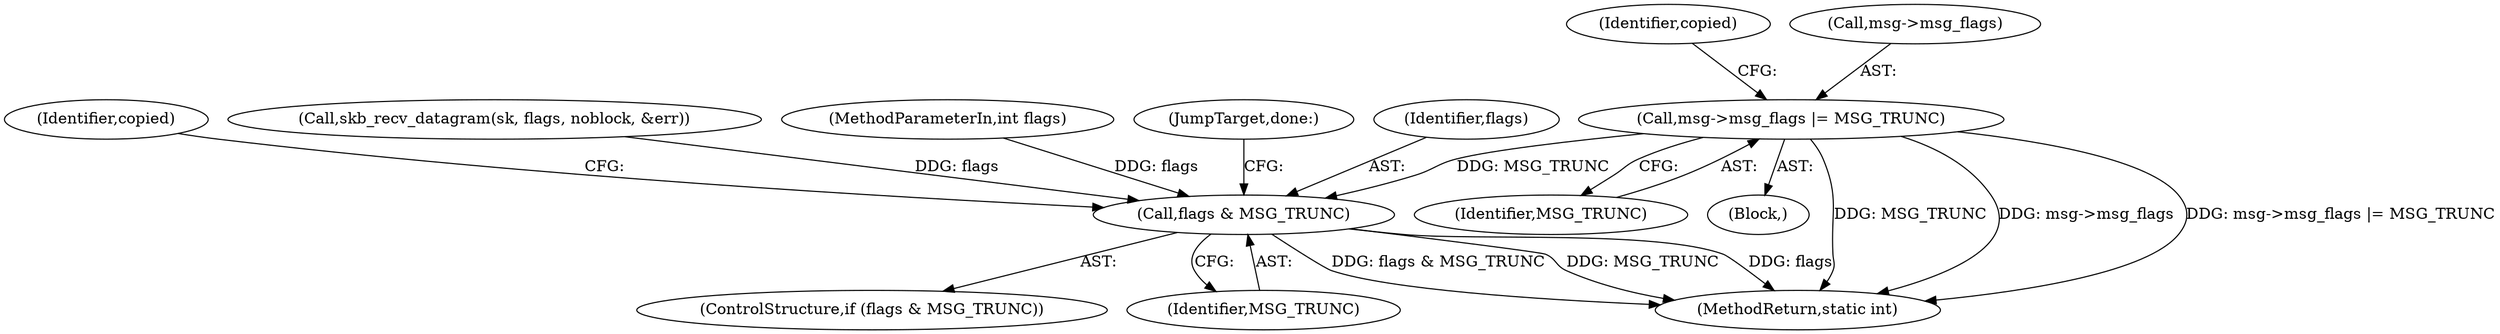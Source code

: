 digraph "0_linux_b860d3cc62877fad02863e2a08efff69a19382d2@pointer" {
"1000177" [label="(Call,msg->msg_flags |= MSG_TRUNC)"];
"1000264" [label="(Call,flags & MSG_TRUNC)"];
"1000268" [label="(Identifier,copied)"];
"1000176" [label="(Block,)"];
"1000177" [label="(Call,msg->msg_flags |= MSG_TRUNC)"];
"1000157" [label="(Call,skb_recv_datagram(sk, flags, noblock, &err))"];
"1000266" [label="(Identifier,MSG_TRUNC)"];
"1000183" [label="(Identifier,copied)"];
"1000282" [label="(MethodReturn,static int)"];
"1000263" [label="(ControlStructure,if (flags & MSG_TRUNC))"];
"1000107" [label="(MethodParameterIn,int flags)"];
"1000272" [label="(JumpTarget,done:)"];
"1000178" [label="(Call,msg->msg_flags)"];
"1000265" [label="(Identifier,flags)"];
"1000181" [label="(Identifier,MSG_TRUNC)"];
"1000264" [label="(Call,flags & MSG_TRUNC)"];
"1000177" -> "1000176"  [label="AST: "];
"1000177" -> "1000181"  [label="CFG: "];
"1000178" -> "1000177"  [label="AST: "];
"1000181" -> "1000177"  [label="AST: "];
"1000183" -> "1000177"  [label="CFG: "];
"1000177" -> "1000282"  [label="DDG: MSG_TRUNC"];
"1000177" -> "1000282"  [label="DDG: msg->msg_flags"];
"1000177" -> "1000282"  [label="DDG: msg->msg_flags |= MSG_TRUNC"];
"1000177" -> "1000264"  [label="DDG: MSG_TRUNC"];
"1000264" -> "1000263"  [label="AST: "];
"1000264" -> "1000266"  [label="CFG: "];
"1000265" -> "1000264"  [label="AST: "];
"1000266" -> "1000264"  [label="AST: "];
"1000268" -> "1000264"  [label="CFG: "];
"1000272" -> "1000264"  [label="CFG: "];
"1000264" -> "1000282"  [label="DDG: flags"];
"1000264" -> "1000282"  [label="DDG: flags & MSG_TRUNC"];
"1000264" -> "1000282"  [label="DDG: MSG_TRUNC"];
"1000157" -> "1000264"  [label="DDG: flags"];
"1000107" -> "1000264"  [label="DDG: flags"];
}
